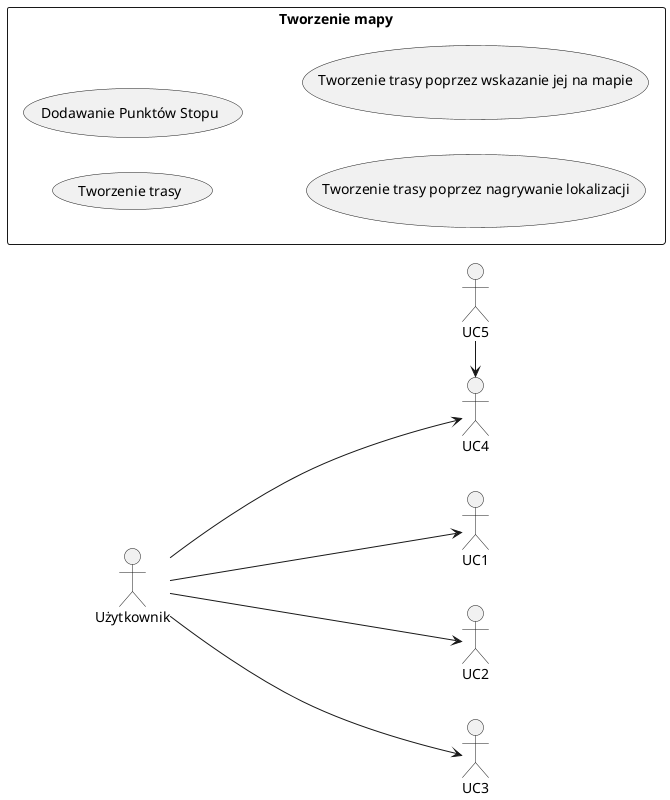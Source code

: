 @startuml
!theme _none_
left to right direction
actor "Użytkownik" as fc
rectangle "Tworzenie mapy" {
 usecase "Tworzenie trasy" 
 usecase "Dodawanie Punktów Stopu" 
 usecase "Tworzenie trasy poprzez nagrywanie lokalizacji"
 usecase "Tworzenie trasy poprzez wskazanie jej na mapie"
 
}
fc --> UC1
fc --> UC2
fc --> UC3
fc --> UC4
UC5->UC4
@enduml
